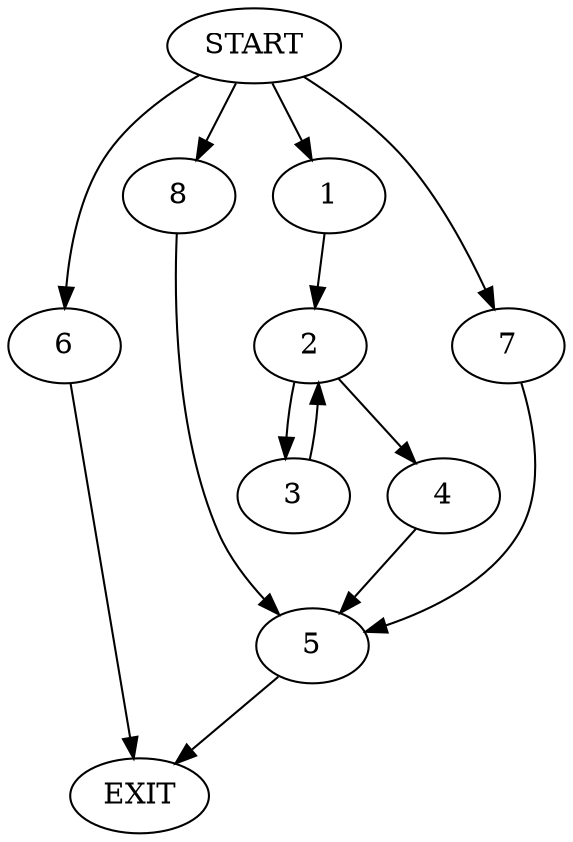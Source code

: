 digraph {
0 [label="START"]
9 [label="EXIT"]
0 -> 1
1 -> 2
2 -> 3
2 -> 4
3 -> 2
4 -> 5
5 -> 9
0 -> 6
6 -> 9
0 -> 7
7 -> 5
0 -> 8
8 -> 5
}
